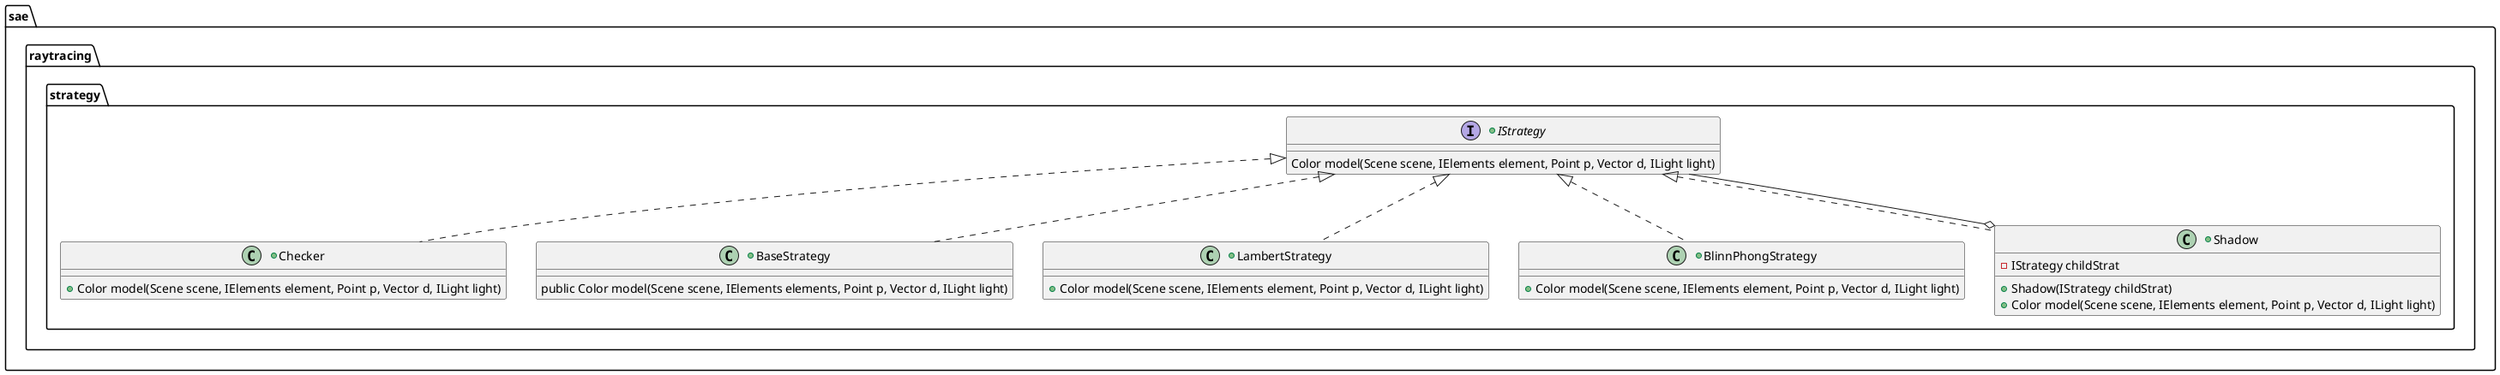 @startuml
package sae.raytracing.strategy {
    +interface IStrategy {
        Color model(Scene scene, IElements element, Point p, Vector d, ILight light)
    }

    +class Checker implements IStrategy{
        + Color model(Scene scene, IElements element, Point p, Vector d, ILight light)
    }

    +class BaseStrategy implements IStrategy{
        public Color model(Scene scene, IElements elements, Point p, Vector d, ILight light)
    }

    +class LambertStrategy implements IStrategy{
         + Color model(Scene scene, IElements element, Point p, Vector d, ILight light)
    }

    +class BlinnPhongStrategy implements IStrategy{
         + Color model(Scene scene, IElements element, Point p, Vector d, ILight light)
    }

    +class Shadow implements IStrategy {
         - IStrategy childStrat
         + Shadow(IStrategy childStrat)
         + Color model(Scene scene, IElements element, Point p, Vector d, ILight light)
    }
}

IStrategy --o Shadow

@enduml